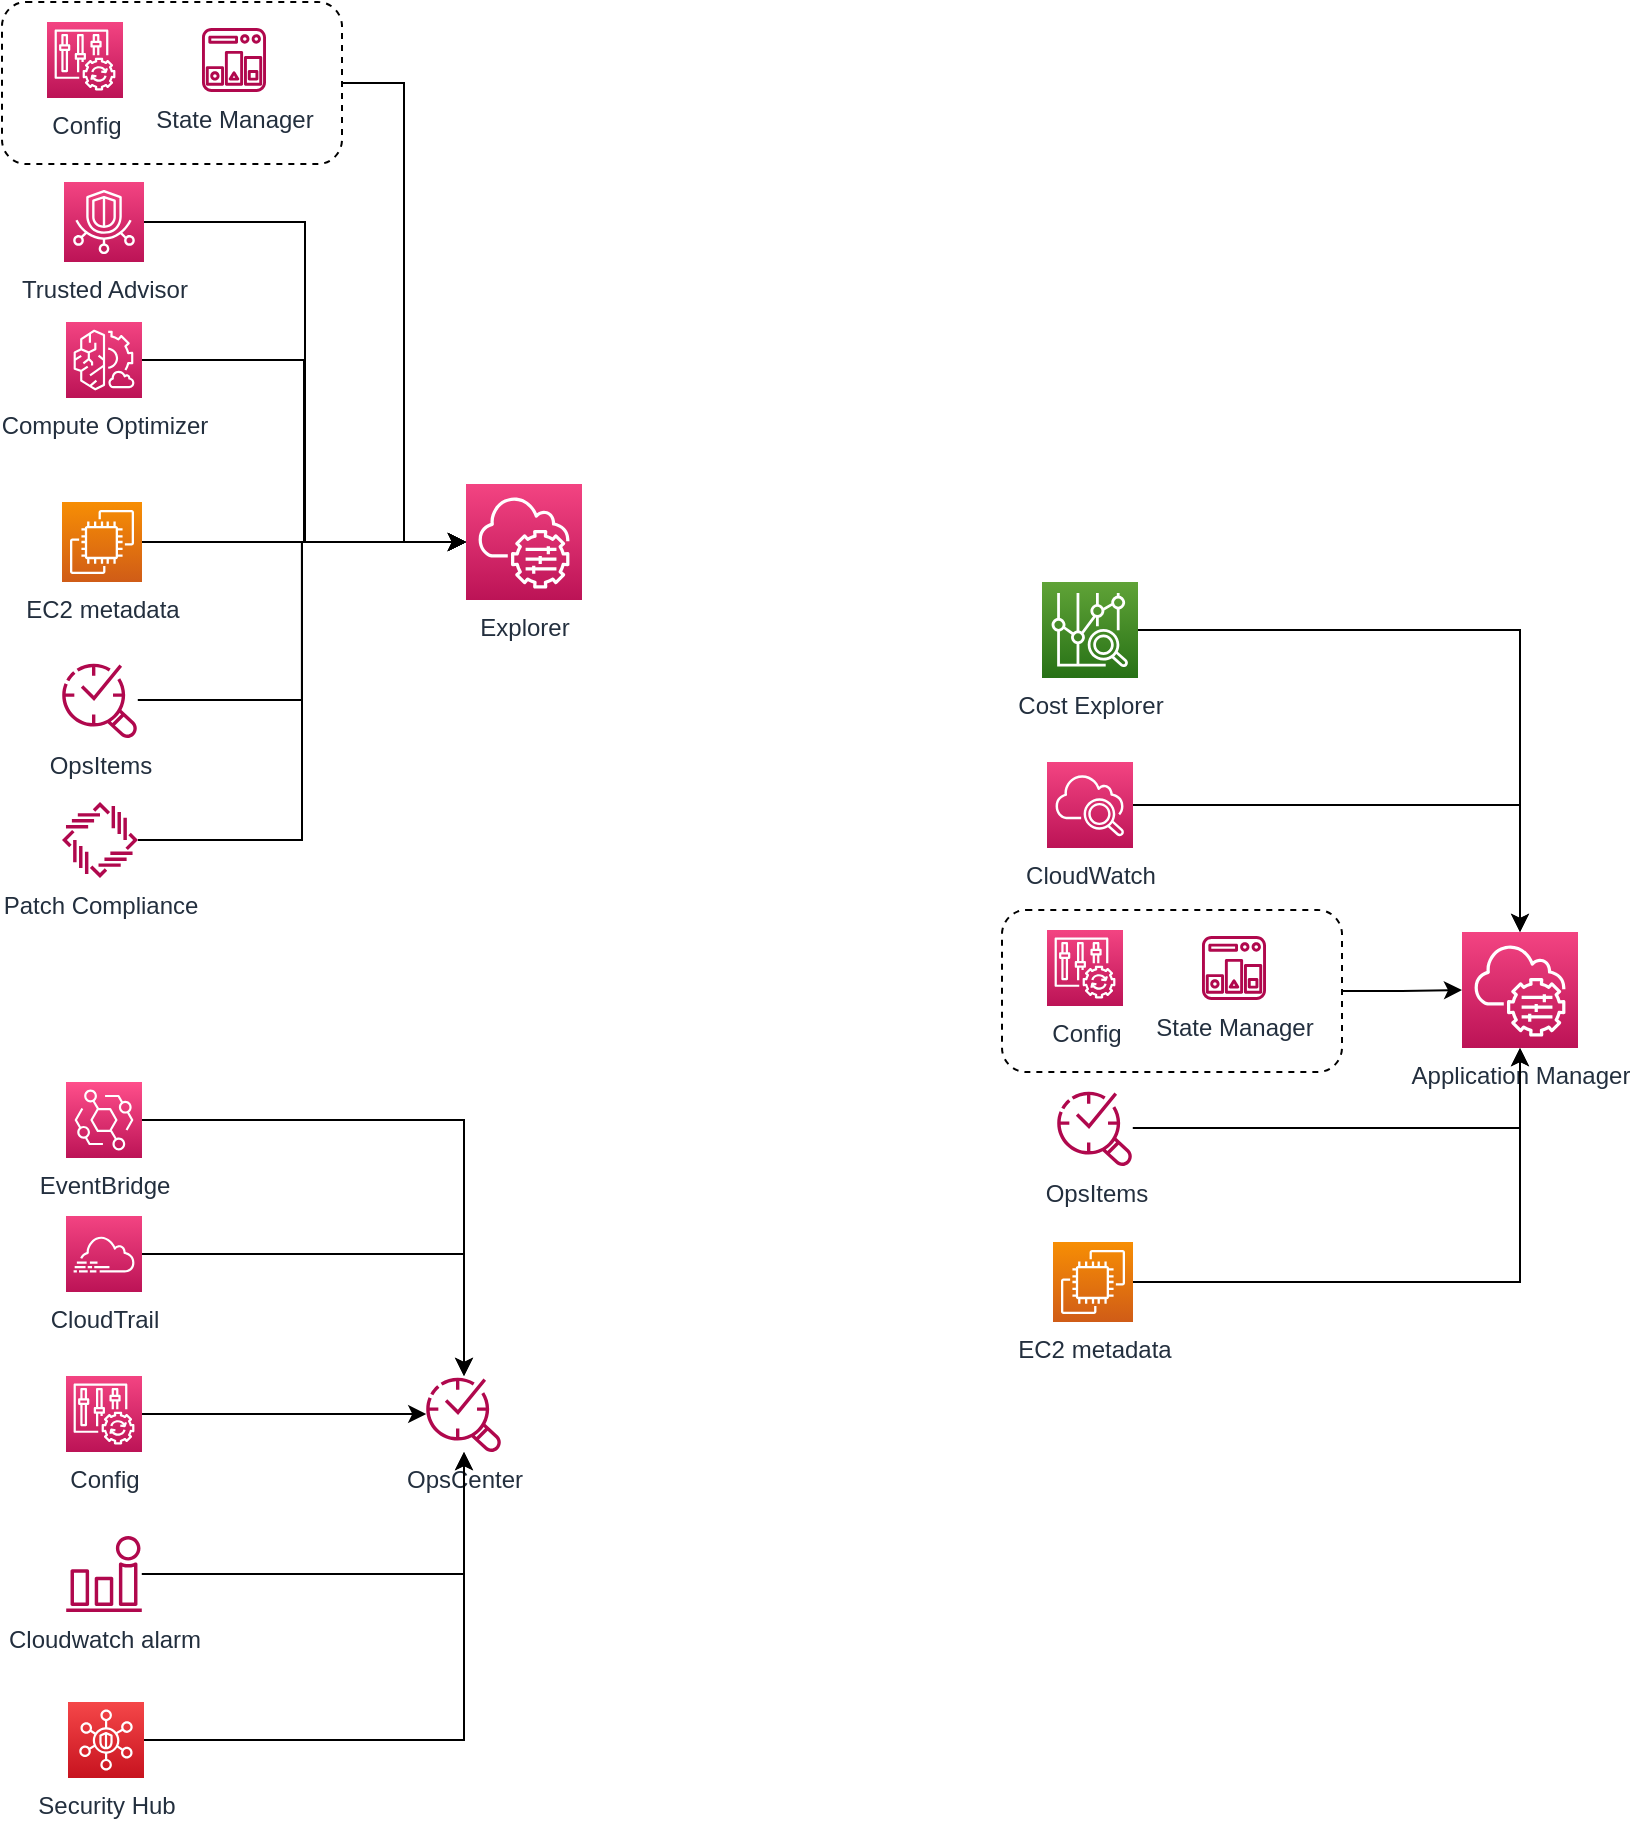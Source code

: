 <mxfile version="20.8.16" type="device"><diagram name="Page-1" id="lTNHNi5Nv4WicUvEcDfI"><mxGraphModel dx="1276" dy="1871" grid="1" gridSize="10" guides="1" tooltips="1" connect="1" arrows="1" fold="1" page="1" pageScale="1" pageWidth="827" pageHeight="1169" math="0" shadow="0"><root><mxCell id="0"/><mxCell id="1" parent="0"/><mxCell id="fXPJHLy_D07cVZTFBLBm-39" style="edgeStyle=orthogonalEdgeStyle;rounded=0;orthogonalLoop=1;jettySize=auto;html=1;entryX=0;entryY=0.5;entryDx=0;entryDy=0;entryPerimeter=0;" parent="1" source="fXPJHLy_D07cVZTFBLBm-37" target="fXPJHLy_D07cVZTFBLBm-25" edge="1"><mxGeometry relative="1" as="geometry"/></mxCell><mxCell id="fXPJHLy_D07cVZTFBLBm-37" value="" style="rounded=1;whiteSpace=wrap;html=1;fillColor=none;dashed=1;" parent="1" vertex="1"><mxGeometry x="640" y="244" width="170" height="81" as="geometry"/></mxCell><mxCell id="fXPJHLy_D07cVZTFBLBm-5" style="edgeStyle=orthogonalEdgeStyle;rounded=0;orthogonalLoop=1;jettySize=auto;html=1;" parent="1" source="fXPJHLy_D07cVZTFBLBm-2" target="fXPJHLy_D07cVZTFBLBm-12" edge="1"><mxGeometry relative="1" as="geometry"><mxPoint x="342" y="496" as="targetPoint"/></mxGeometry></mxCell><mxCell id="fXPJHLy_D07cVZTFBLBm-2" value="CloudTrail" style="sketch=0;points=[[0,0,0],[0.25,0,0],[0.5,0,0],[0.75,0,0],[1,0,0],[0,1,0],[0.25,1,0],[0.5,1,0],[0.75,1,0],[1,1,0],[0,0.25,0],[0,0.5,0],[0,0.75,0],[1,0.25,0],[1,0.5,0],[1,0.75,0]];points=[[0,0,0],[0.25,0,0],[0.5,0,0],[0.75,0,0],[1,0,0],[0,1,0],[0.25,1,0],[0.5,1,0],[0.75,1,0],[1,1,0],[0,0.25,0],[0,0.5,0],[0,0.75,0],[1,0.25,0],[1,0.5,0],[1,0.75,0]];outlineConnect=0;fontColor=#232F3E;gradientColor=#F34482;gradientDirection=north;fillColor=#BC1356;strokeColor=#ffffff;dashed=0;verticalLabelPosition=bottom;verticalAlign=top;align=center;html=1;fontSize=12;fontStyle=0;aspect=fixed;shape=mxgraph.aws4.resourceIcon;resIcon=mxgraph.aws4.cloudtrail;" parent="1" vertex="1"><mxGeometry x="172" y="397" width="38" height="38" as="geometry"/></mxCell><mxCell id="fXPJHLy_D07cVZTFBLBm-6" style="edgeStyle=orthogonalEdgeStyle;rounded=0;orthogonalLoop=1;jettySize=auto;html=1;exitX=1;exitY=0.5;exitDx=0;exitDy=0;exitPerimeter=0;" parent="1" source="fXPJHLy_D07cVZTFBLBm-3" target="fXPJHLy_D07cVZTFBLBm-12" edge="1"><mxGeometry relative="1" as="geometry"><mxPoint x="342" y="496" as="targetPoint"/><mxPoint x="212" y="496" as="sourcePoint"/></mxGeometry></mxCell><mxCell id="fXPJHLy_D07cVZTFBLBm-3" value="Config" style="sketch=0;points=[[0,0,0],[0.25,0,0],[0.5,0,0],[0.75,0,0],[1,0,0],[0,1,0],[0.25,1,0],[0.5,1,0],[0.75,1,0],[1,1,0],[0,0.25,0],[0,0.5,0],[0,0.75,0],[1,0.25,0],[1,0.5,0],[1,0.75,0]];points=[[0,0,0],[0.25,0,0],[0.5,0,0],[0.75,0,0],[1,0,0],[0,1,0],[0.25,1,0],[0.5,1,0],[0.75,1,0],[1,1,0],[0,0.25,0],[0,0.5,0],[0,0.75,0],[1,0.25,0],[1,0.5,0],[1,0.75,0]];outlineConnect=0;fontColor=#232F3E;gradientColor=#F34482;gradientDirection=north;fillColor=#BC1356;strokeColor=#ffffff;dashed=0;verticalLabelPosition=bottom;verticalAlign=top;align=center;html=1;fontSize=12;fontStyle=0;aspect=fixed;shape=mxgraph.aws4.resourceIcon;resIcon=mxgraph.aws4.config;" parent="1" vertex="1"><mxGeometry x="172" y="477" width="38" height="38" as="geometry"/></mxCell><mxCell id="fXPJHLy_D07cVZTFBLBm-7" style="edgeStyle=orthogonalEdgeStyle;rounded=0;orthogonalLoop=1;jettySize=auto;html=1;" parent="1" source="fXPJHLy_D07cVZTFBLBm-4" target="fXPJHLy_D07cVZTFBLBm-12" edge="1"><mxGeometry relative="1" as="geometry"><mxPoint x="342" y="496" as="targetPoint"/></mxGeometry></mxCell><mxCell id="fXPJHLy_D07cVZTFBLBm-4" value="Cloudwatch alarm" style="sketch=0;outlineConnect=0;fontColor=#232F3E;gradientColor=none;fillColor=#B0084D;strokeColor=none;dashed=0;verticalLabelPosition=bottom;verticalAlign=top;align=center;html=1;fontSize=12;fontStyle=0;aspect=fixed;pointerEvents=1;shape=mxgraph.aws4.alarm;" parent="1" vertex="1"><mxGeometry x="172" y="557" width="38" height="38" as="geometry"/></mxCell><mxCell id="fXPJHLy_D07cVZTFBLBm-8" value="Explorer" style="sketch=0;points=[[0,0,0],[0.25,0,0],[0.5,0,0],[0.75,0,0],[1,0,0],[0,1,0],[0.25,1,0],[0.5,1,0],[0.75,1,0],[1,1,0],[0,0.25,0],[0,0.5,0],[0,0.75,0],[1,0.25,0],[1,0.5,0],[1,0.75,0]];points=[[0,0,0],[0.25,0,0],[0.5,0,0],[0.75,0,0],[1,0,0],[0,1,0],[0.25,1,0],[0.5,1,0],[0.75,1,0],[1,1,0],[0,0.25,0],[0,0.5,0],[0,0.75,0],[1,0.25,0],[1,0.5,0],[1,0.75,0]];outlineConnect=0;fontColor=#232F3E;gradientColor=#F34482;gradientDirection=north;fillColor=#BC1356;strokeColor=#ffffff;dashed=0;verticalLabelPosition=bottom;verticalAlign=top;align=center;html=1;fontSize=12;fontStyle=0;aspect=fixed;shape=mxgraph.aws4.resourceIcon;resIcon=mxgraph.aws4.systems_manager;" parent="1" vertex="1"><mxGeometry x="372" y="31" width="58" height="58" as="geometry"/></mxCell><mxCell id="fXPJHLy_D07cVZTFBLBm-10" style="edgeStyle=orthogonalEdgeStyle;rounded=0;orthogonalLoop=1;jettySize=auto;html=1;exitX=1;exitY=0.5;exitDx=0;exitDy=0;exitPerimeter=0;entryX=0;entryY=0.5;entryDx=0;entryDy=0;entryPerimeter=0;" parent="1" source="fXPJHLy_D07cVZTFBLBm-9" target="fXPJHLy_D07cVZTFBLBm-8" edge="1"><mxGeometry relative="1" as="geometry"/></mxCell><mxCell id="fXPJHLy_D07cVZTFBLBm-9" value="EC2 metadata" style="sketch=0;points=[[0,0,0],[0.25,0,0],[0.5,0,0],[0.75,0,0],[1,0,0],[0,1,0],[0.25,1,0],[0.5,1,0],[0.75,1,0],[1,1,0],[0,0.25,0],[0,0.5,0],[0,0.75,0],[1,0.25,0],[1,0.5,0],[1,0.75,0]];outlineConnect=0;fontColor=#232F3E;gradientColor=#F78E04;gradientDirection=north;fillColor=#D05C17;strokeColor=#ffffff;dashed=0;verticalLabelPosition=bottom;verticalAlign=top;align=center;html=1;fontSize=12;fontStyle=0;aspect=fixed;shape=mxgraph.aws4.resourceIcon;resIcon=mxgraph.aws4.ec2;" parent="1" vertex="1"><mxGeometry x="170" y="40" width="40" height="40" as="geometry"/></mxCell><mxCell id="fXPJHLy_D07cVZTFBLBm-12" value="OpsCenter" style="sketch=0;outlineConnect=0;fontColor=#232F3E;gradientColor=none;fillColor=#B0084D;strokeColor=none;dashed=0;verticalLabelPosition=bottom;verticalAlign=top;align=center;html=1;fontSize=12;fontStyle=0;aspect=fixed;pointerEvents=1;shape=mxgraph.aws4.systems_manager_opscenter;" parent="1" vertex="1"><mxGeometry x="352" y="477" width="38" height="38" as="geometry"/></mxCell><mxCell id="fXPJHLy_D07cVZTFBLBm-14" style="edgeStyle=orthogonalEdgeStyle;rounded=0;orthogonalLoop=1;jettySize=auto;html=1;entryX=0;entryY=0.5;entryDx=0;entryDy=0;entryPerimeter=0;" parent="1" source="fXPJHLy_D07cVZTFBLBm-13" target="fXPJHLy_D07cVZTFBLBm-8" edge="1"><mxGeometry relative="1" as="geometry"/></mxCell><mxCell id="fXPJHLy_D07cVZTFBLBm-13" value="OpsItems" style="sketch=0;outlineConnect=0;fontColor=#232F3E;gradientColor=none;fillColor=#B0084D;strokeColor=none;dashed=0;verticalLabelPosition=bottom;verticalAlign=top;align=center;html=1;fontSize=12;fontStyle=0;aspect=fixed;pointerEvents=1;shape=mxgraph.aws4.systems_manager_opscenter;" parent="1" vertex="1"><mxGeometry x="170" y="120" width="38" height="38" as="geometry"/></mxCell><mxCell id="fXPJHLy_D07cVZTFBLBm-16" style="edgeStyle=orthogonalEdgeStyle;rounded=0;orthogonalLoop=1;jettySize=auto;html=1;entryX=0;entryY=0.5;entryDx=0;entryDy=0;entryPerimeter=0;" parent="1" source="fXPJHLy_D07cVZTFBLBm-15" target="fXPJHLy_D07cVZTFBLBm-8" edge="1"><mxGeometry relative="1" as="geometry"/></mxCell><mxCell id="fXPJHLy_D07cVZTFBLBm-15" value="Patch Compliance" style="sketch=0;outlineConnect=0;fontColor=#232F3E;gradientColor=none;fillColor=#B0084D;strokeColor=none;dashed=0;verticalLabelPosition=bottom;verticalAlign=top;align=center;html=1;fontSize=12;fontStyle=0;aspect=fixed;pointerEvents=1;shape=mxgraph.aws4.patch_manager;" parent="1" vertex="1"><mxGeometry x="170" y="190" width="38" height="38" as="geometry"/></mxCell><mxCell id="fXPJHLy_D07cVZTFBLBm-19" style="edgeStyle=orthogonalEdgeStyle;rounded=0;orthogonalLoop=1;jettySize=auto;html=1;entryX=0;entryY=0.5;entryDx=0;entryDy=0;entryPerimeter=0;" parent="1" source="fXPJHLy_D07cVZTFBLBm-17" target="fXPJHLy_D07cVZTFBLBm-8" edge="1"><mxGeometry relative="1" as="geometry"/></mxCell><mxCell id="fXPJHLy_D07cVZTFBLBm-17" value="Trusted Advisor" style="sketch=0;points=[[0,0,0],[0.25,0,0],[0.5,0,0],[0.75,0,0],[1,0,0],[0,1,0],[0.25,1,0],[0.5,1,0],[0.75,1,0],[1,1,0],[0,0.25,0],[0,0.5,0],[0,0.75,0],[1,0.25,0],[1,0.5,0],[1,0.75,0]];points=[[0,0,0],[0.25,0,0],[0.5,0,0],[0.75,0,0],[1,0,0],[0,1,0],[0.25,1,0],[0.5,1,0],[0.75,1,0],[1,1,0],[0,0.25,0],[0,0.5,0],[0,0.75,0],[1,0.25,0],[1,0.5,0],[1,0.75,0]];outlineConnect=0;fontColor=#232F3E;gradientColor=#F34482;gradientDirection=north;fillColor=#BC1356;strokeColor=#ffffff;dashed=0;verticalLabelPosition=bottom;verticalAlign=top;align=center;html=1;fontSize=12;fontStyle=0;aspect=fixed;shape=mxgraph.aws4.resourceIcon;resIcon=mxgraph.aws4.trusted_advisor;" parent="1" vertex="1"><mxGeometry x="171" y="-120" width="40" height="40" as="geometry"/></mxCell><mxCell id="fXPJHLy_D07cVZTFBLBm-20" style="edgeStyle=orthogonalEdgeStyle;rounded=0;orthogonalLoop=1;jettySize=auto;html=1;entryX=0;entryY=0.5;entryDx=0;entryDy=0;entryPerimeter=0;" parent="1" source="fXPJHLy_D07cVZTFBLBm-18" target="fXPJHLy_D07cVZTFBLBm-8" edge="1"><mxGeometry relative="1" as="geometry"/></mxCell><mxCell id="fXPJHLy_D07cVZTFBLBm-18" value="Compute Optimizer" style="sketch=0;points=[[0,0,0],[0.25,0,0],[0.5,0,0],[0.75,0,0],[1,0,0],[0,1,0],[0.25,1,0],[0.5,1,0],[0.75,1,0],[1,1,0],[0,0.25,0],[0,0.5,0],[0,0.75,0],[1,0.25,0],[1,0.5,0],[1,0.75,0]];points=[[0,0,0],[0.25,0,0],[0.5,0,0],[0.75,0,0],[1,0,0],[0,1,0],[0.25,1,0],[0.5,1,0],[0.75,1,0],[1,1,0],[0,0.25,0],[0,0.5,0],[0,0.75,0],[1,0.25,0],[1,0.5,0],[1,0.75,0]];outlineConnect=0;fontColor=#232F3E;gradientColor=#F34482;gradientDirection=north;fillColor=#BC1356;strokeColor=#ffffff;dashed=0;verticalLabelPosition=bottom;verticalAlign=top;align=center;html=1;fontSize=12;fontStyle=0;aspect=fixed;shape=mxgraph.aws4.resourceIcon;resIcon=mxgraph.aws4.compute_optimizer;" parent="1" vertex="1"><mxGeometry x="172" y="-50" width="38" height="38" as="geometry"/></mxCell><mxCell id="fXPJHLy_D07cVZTFBLBm-22" style="edgeStyle=orthogonalEdgeStyle;rounded=0;orthogonalLoop=1;jettySize=auto;html=1;" parent="1" source="fXPJHLy_D07cVZTFBLBm-21" target="fXPJHLy_D07cVZTFBLBm-12" edge="1"><mxGeometry relative="1" as="geometry"/></mxCell><mxCell id="fXPJHLy_D07cVZTFBLBm-21" value="EventBridge" style="sketch=0;points=[[0,0,0],[0.25,0,0],[0.5,0,0],[0.75,0,0],[1,0,0],[0,1,0],[0.25,1,0],[0.5,1,0],[0.75,1,0],[1,1,0],[0,0.25,0],[0,0.5,0],[0,0.75,0],[1,0.25,0],[1,0.5,0],[1,0.75,0]];outlineConnect=0;fontColor=#232F3E;gradientColor=#FF4F8B;gradientDirection=north;fillColor=#BC1356;strokeColor=#ffffff;dashed=0;verticalLabelPosition=bottom;verticalAlign=top;align=center;html=1;fontSize=12;fontStyle=0;aspect=fixed;shape=mxgraph.aws4.resourceIcon;resIcon=mxgraph.aws4.eventbridge;" parent="1" vertex="1"><mxGeometry x="172" y="330" width="38" height="38" as="geometry"/></mxCell><mxCell id="fXPJHLy_D07cVZTFBLBm-24" style="edgeStyle=orthogonalEdgeStyle;rounded=0;orthogonalLoop=1;jettySize=auto;html=1;" parent="1" source="fXPJHLy_D07cVZTFBLBm-23" target="fXPJHLy_D07cVZTFBLBm-12" edge="1"><mxGeometry relative="1" as="geometry"/></mxCell><mxCell id="fXPJHLy_D07cVZTFBLBm-23" value="Security Hub" style="sketch=0;points=[[0,0,0],[0.25,0,0],[0.5,0,0],[0.75,0,0],[1,0,0],[0,1,0],[0.25,1,0],[0.5,1,0],[0.75,1,0],[1,1,0],[0,0.25,0],[0,0.5,0],[0,0.75,0],[1,0.25,0],[1,0.5,0],[1,0.75,0]];outlineConnect=0;fontColor=#232F3E;gradientColor=#F54749;gradientDirection=north;fillColor=#C7131F;strokeColor=#ffffff;dashed=0;verticalLabelPosition=bottom;verticalAlign=top;align=center;html=1;fontSize=12;fontStyle=0;aspect=fixed;shape=mxgraph.aws4.resourceIcon;resIcon=mxgraph.aws4.security_hub;" parent="1" vertex="1"><mxGeometry x="173" y="640" width="38" height="38" as="geometry"/></mxCell><mxCell id="fXPJHLy_D07cVZTFBLBm-25" value="Application Manager" style="sketch=0;points=[[0,0,0],[0.25,0,0],[0.5,0,0],[0.75,0,0],[1,0,0],[0,1,0],[0.25,1,0],[0.5,1,0],[0.75,1,0],[1,1,0],[0,0.25,0],[0,0.5,0],[0,0.75,0],[1,0.25,0],[1,0.5,0],[1,0.75,0]];points=[[0,0,0],[0.25,0,0],[0.5,0,0],[0.75,0,0],[1,0,0],[0,1,0],[0.25,1,0],[0.5,1,0],[0.75,1,0],[1,1,0],[0,0.25,0],[0,0.5,0],[0,0.75,0],[1,0.25,0],[1,0.5,0],[1,0.75,0]];outlineConnect=0;fontColor=#232F3E;gradientColor=#F34482;gradientDirection=north;fillColor=#BC1356;strokeColor=#ffffff;dashed=0;verticalLabelPosition=bottom;verticalAlign=top;align=center;html=1;fontSize=12;fontStyle=0;aspect=fixed;shape=mxgraph.aws4.resourceIcon;resIcon=mxgraph.aws4.systems_manager;" parent="1" vertex="1"><mxGeometry x="870" y="255" width="58" height="58" as="geometry"/></mxCell><mxCell id="fXPJHLy_D07cVZTFBLBm-32" style="edgeStyle=orthogonalEdgeStyle;rounded=0;orthogonalLoop=1;jettySize=auto;html=1;entryX=0.5;entryY=0;entryDx=0;entryDy=0;entryPerimeter=0;" parent="1" source="fXPJHLy_D07cVZTFBLBm-26" target="fXPJHLy_D07cVZTFBLBm-25" edge="1"><mxGeometry relative="1" as="geometry"/></mxCell><mxCell id="fXPJHLy_D07cVZTFBLBm-26" value="Cost Explorer" style="sketch=0;points=[[0,0,0],[0.25,0,0],[0.5,0,0],[0.75,0,0],[1,0,0],[0,1,0],[0.25,1,0],[0.5,1,0],[0.75,1,0],[1,1,0],[0,0.25,0],[0,0.5,0],[0,0.75,0],[1,0.25,0],[1,0.5,0],[1,0.75,0]];outlineConnect=0;fontColor=#232F3E;gradientColor=#60A337;gradientDirection=north;fillColor=#277116;strokeColor=#ffffff;dashed=0;verticalLabelPosition=bottom;verticalAlign=top;align=center;html=1;fontSize=12;fontStyle=0;aspect=fixed;shape=mxgraph.aws4.resourceIcon;resIcon=mxgraph.aws4.cost_explorer;" parent="1" vertex="1"><mxGeometry x="660" y="80" width="48" height="48" as="geometry"/></mxCell><mxCell id="fXPJHLy_D07cVZTFBLBm-33" style="edgeStyle=orthogonalEdgeStyle;rounded=0;orthogonalLoop=1;jettySize=auto;html=1;entryX=0.5;entryY=0;entryDx=0;entryDy=0;entryPerimeter=0;" parent="1" source="fXPJHLy_D07cVZTFBLBm-27" target="fXPJHLy_D07cVZTFBLBm-25" edge="1"><mxGeometry relative="1" as="geometry"/></mxCell><mxCell id="fXPJHLy_D07cVZTFBLBm-27" value="CloudWatch" style="sketch=0;points=[[0,0,0],[0.25,0,0],[0.5,0,0],[0.75,0,0],[1,0,0],[0,1,0],[0.25,1,0],[0.5,1,0],[0.75,1,0],[1,1,0],[0,0.25,0],[0,0.5,0],[0,0.75,0],[1,0.25,0],[1,0.5,0],[1,0.75,0]];points=[[0,0,0],[0.25,0,0],[0.5,0,0],[0.75,0,0],[1,0,0],[0,1,0],[0.25,1,0],[0.5,1,0],[0.75,1,0],[1,1,0],[0,0.25,0],[0,0.5,0],[0,0.75,0],[1,0.25,0],[1,0.5,0],[1,0.75,0]];outlineConnect=0;fontColor=#232F3E;gradientColor=#F34482;gradientDirection=north;fillColor=#BC1356;strokeColor=#ffffff;dashed=0;verticalLabelPosition=bottom;verticalAlign=top;align=center;html=1;fontSize=12;fontStyle=0;aspect=fixed;shape=mxgraph.aws4.resourceIcon;resIcon=mxgraph.aws4.cloudwatch_2;" parent="1" vertex="1"><mxGeometry x="662.5" y="170" width="43" height="43" as="geometry"/></mxCell><mxCell id="fXPJHLy_D07cVZTFBLBm-28" value="Config" style="sketch=0;points=[[0,0,0],[0.25,0,0],[0.5,0,0],[0.75,0,0],[1,0,0],[0,1,0],[0.25,1,0],[0.5,1,0],[0.75,1,0],[1,1,0],[0,0.25,0],[0,0.5,0],[0,0.75,0],[1,0.25,0],[1,0.5,0],[1,0.75,0]];points=[[0,0,0],[0.25,0,0],[0.5,0,0],[0.75,0,0],[1,0,0],[0,1,0],[0.25,1,0],[0.5,1,0],[0.75,1,0],[1,1,0],[0,0.25,0],[0,0.5,0],[0,0.75,0],[1,0.25,0],[1,0.5,0],[1,0.75,0]];outlineConnect=0;fontColor=#232F3E;gradientColor=#F34482;gradientDirection=north;fillColor=#BC1356;strokeColor=#ffffff;dashed=0;verticalLabelPosition=bottom;verticalAlign=top;align=center;html=1;fontSize=12;fontStyle=0;aspect=fixed;shape=mxgraph.aws4.resourceIcon;resIcon=mxgraph.aws4.config;" parent="1" vertex="1"><mxGeometry x="662.5" y="254" width="38" height="38" as="geometry"/></mxCell><mxCell id="fXPJHLy_D07cVZTFBLBm-35" style="edgeStyle=orthogonalEdgeStyle;rounded=0;orthogonalLoop=1;jettySize=auto;html=1;entryX=0.5;entryY=1;entryDx=0;entryDy=0;entryPerimeter=0;" parent="1" source="fXPJHLy_D07cVZTFBLBm-29" target="fXPJHLy_D07cVZTFBLBm-25" edge="1"><mxGeometry relative="1" as="geometry"/></mxCell><mxCell id="fXPJHLy_D07cVZTFBLBm-29" value="OpsItems" style="sketch=0;outlineConnect=0;fontColor=#232F3E;gradientColor=none;fillColor=#B0084D;strokeColor=none;dashed=0;verticalLabelPosition=bottom;verticalAlign=top;align=center;html=1;fontSize=12;fontStyle=0;aspect=fixed;pointerEvents=1;shape=mxgraph.aws4.systems_manager_opscenter;" parent="1" vertex="1"><mxGeometry x="667.5" y="334" width="38" height="38" as="geometry"/></mxCell><mxCell id="fXPJHLy_D07cVZTFBLBm-36" style="edgeStyle=orthogonalEdgeStyle;rounded=0;orthogonalLoop=1;jettySize=auto;html=1;entryX=0.5;entryY=1;entryDx=0;entryDy=0;entryPerimeter=0;" parent="1" source="fXPJHLy_D07cVZTFBLBm-30" target="fXPJHLy_D07cVZTFBLBm-25" edge="1"><mxGeometry relative="1" as="geometry"/></mxCell><mxCell id="fXPJHLy_D07cVZTFBLBm-30" value="EC2 metadata" style="sketch=0;points=[[0,0,0],[0.25,0,0],[0.5,0,0],[0.75,0,0],[1,0,0],[0,1,0],[0.25,1,0],[0.5,1,0],[0.75,1,0],[1,1,0],[0,0.25,0],[0,0.5,0],[0,0.75,0],[1,0.25,0],[1,0.5,0],[1,0.75,0]];outlineConnect=0;fontColor=#232F3E;gradientColor=#F78E04;gradientDirection=north;fillColor=#D05C17;strokeColor=#ffffff;dashed=0;verticalLabelPosition=bottom;verticalAlign=top;align=center;html=1;fontSize=12;fontStyle=0;aspect=fixed;shape=mxgraph.aws4.resourceIcon;resIcon=mxgraph.aws4.ec2;" parent="1" vertex="1"><mxGeometry x="665.5" y="410" width="40" height="40" as="geometry"/></mxCell><mxCell id="fXPJHLy_D07cVZTFBLBm-31" value="State Manager" style="sketch=0;outlineConnect=0;fontColor=#232F3E;gradientColor=none;fillColor=#B0084D;strokeColor=none;dashed=0;verticalLabelPosition=bottom;verticalAlign=top;align=center;html=1;fontSize=12;fontStyle=0;aspect=fixed;pointerEvents=1;shape=mxgraph.aws4.state_manager;" parent="1" vertex="1"><mxGeometry x="740" y="257" width="32" height="32" as="geometry"/></mxCell><mxCell id="hMyHV-JziQ2R_lI69pCK-5" style="edgeStyle=orthogonalEdgeStyle;rounded=0;orthogonalLoop=1;jettySize=auto;html=1;exitX=1;exitY=0.5;exitDx=0;exitDy=0;entryX=0;entryY=0.5;entryDx=0;entryDy=0;entryPerimeter=0;" edge="1" parent="1" source="hMyHV-JziQ2R_lI69pCK-2" target="fXPJHLy_D07cVZTFBLBm-8"><mxGeometry relative="1" as="geometry"/></mxCell><mxCell id="hMyHV-JziQ2R_lI69pCK-2" value="" style="rounded=1;whiteSpace=wrap;html=1;fillColor=none;dashed=1;" vertex="1" parent="1"><mxGeometry x="140" y="-210" width="170" height="81" as="geometry"/></mxCell><mxCell id="hMyHV-JziQ2R_lI69pCK-3" value="Config" style="sketch=0;points=[[0,0,0],[0.25,0,0],[0.5,0,0],[0.75,0,0],[1,0,0],[0,1,0],[0.25,1,0],[0.5,1,0],[0.75,1,0],[1,1,0],[0,0.25,0],[0,0.5,0],[0,0.75,0],[1,0.25,0],[1,0.5,0],[1,0.75,0]];points=[[0,0,0],[0.25,0,0],[0.5,0,0],[0.75,0,0],[1,0,0],[0,1,0],[0.25,1,0],[0.5,1,0],[0.75,1,0],[1,1,0],[0,0.25,0],[0,0.5,0],[0,0.75,0],[1,0.25,0],[1,0.5,0],[1,0.75,0]];outlineConnect=0;fontColor=#232F3E;gradientColor=#F34482;gradientDirection=north;fillColor=#BC1356;strokeColor=#ffffff;dashed=0;verticalLabelPosition=bottom;verticalAlign=top;align=center;html=1;fontSize=12;fontStyle=0;aspect=fixed;shape=mxgraph.aws4.resourceIcon;resIcon=mxgraph.aws4.config;" vertex="1" parent="1"><mxGeometry x="162.5" y="-200" width="38" height="38" as="geometry"/></mxCell><mxCell id="hMyHV-JziQ2R_lI69pCK-4" value="State Manager" style="sketch=0;outlineConnect=0;fontColor=#232F3E;gradientColor=none;fillColor=#B0084D;strokeColor=none;dashed=0;verticalLabelPosition=bottom;verticalAlign=top;align=center;html=1;fontSize=12;fontStyle=0;aspect=fixed;pointerEvents=1;shape=mxgraph.aws4.state_manager;" vertex="1" parent="1"><mxGeometry x="240" y="-197" width="32" height="32" as="geometry"/></mxCell></root></mxGraphModel></diagram></mxfile>